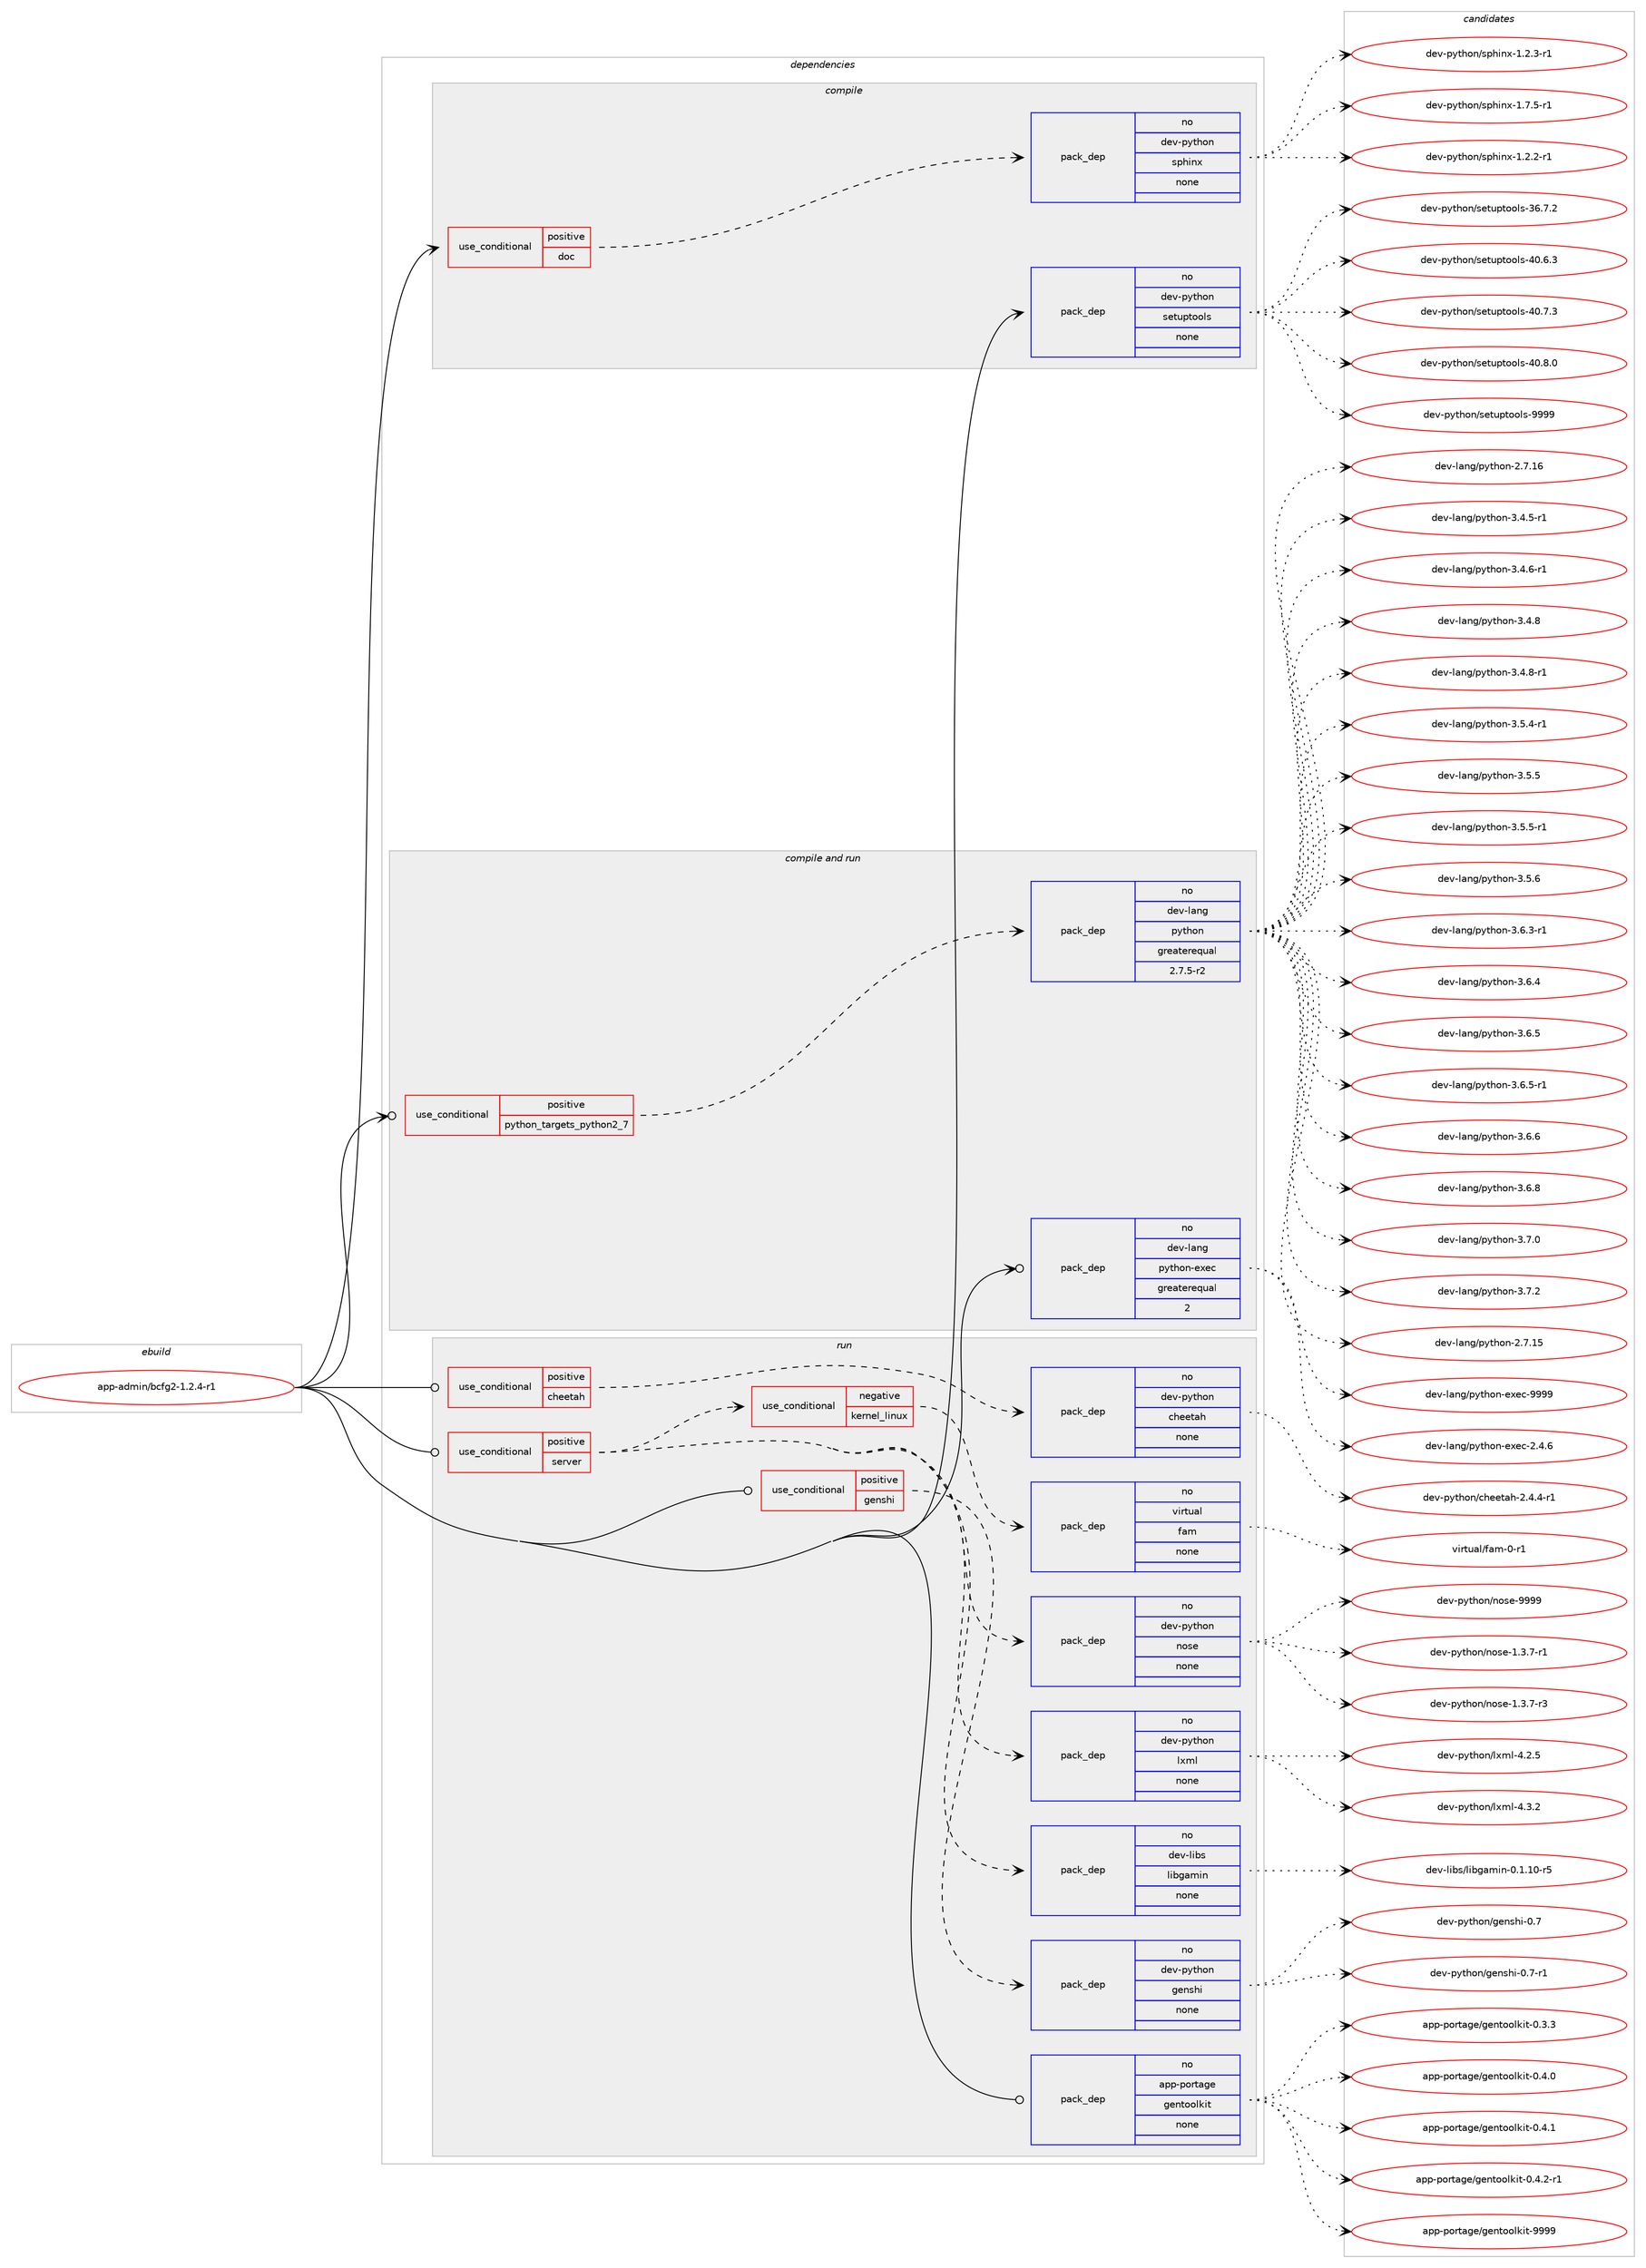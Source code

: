digraph prolog {

# *************
# Graph options
# *************

newrank=true;
concentrate=true;
compound=true;
graph [rankdir=LR,fontname=Helvetica,fontsize=10,ranksep=1.5];#, ranksep=2.5, nodesep=0.2];
edge  [arrowhead=vee];
node  [fontname=Helvetica,fontsize=10];

# **********
# The ebuild
# **********

subgraph cluster_leftcol {
color=gray;
rank=same;
label=<<i>ebuild</i>>;
id [label="app-admin/bcfg2-1.2.4-r1", color=red, width=4, href="../app-admin/bcfg2-1.2.4-r1.svg"];
}

# ****************
# The dependencies
# ****************

subgraph cluster_midcol {
color=gray;
label=<<i>dependencies</i>>;
subgraph cluster_compile {
fillcolor="#eeeeee";
style=filled;
label=<<i>compile</i>>;
subgraph cond344619 {
dependency1264048 [label=<<TABLE BORDER="0" CELLBORDER="1" CELLSPACING="0" CELLPADDING="4"><TR><TD ROWSPAN="3" CELLPADDING="10">use_conditional</TD></TR><TR><TD>positive</TD></TR><TR><TD>doc</TD></TR></TABLE>>, shape=none, color=red];
subgraph pack899853 {
dependency1264049 [label=<<TABLE BORDER="0" CELLBORDER="1" CELLSPACING="0" CELLPADDING="4" WIDTH="220"><TR><TD ROWSPAN="6" CELLPADDING="30">pack_dep</TD></TR><TR><TD WIDTH="110">no</TD></TR><TR><TD>dev-python</TD></TR><TR><TD>sphinx</TD></TR><TR><TD>none</TD></TR><TR><TD></TD></TR></TABLE>>, shape=none, color=blue];
}
dependency1264048:e -> dependency1264049:w [weight=20,style="dashed",arrowhead="vee"];
}
id:e -> dependency1264048:w [weight=20,style="solid",arrowhead="vee"];
subgraph pack899854 {
dependency1264050 [label=<<TABLE BORDER="0" CELLBORDER="1" CELLSPACING="0" CELLPADDING="4" WIDTH="220"><TR><TD ROWSPAN="6" CELLPADDING="30">pack_dep</TD></TR><TR><TD WIDTH="110">no</TD></TR><TR><TD>dev-python</TD></TR><TR><TD>setuptools</TD></TR><TR><TD>none</TD></TR><TR><TD></TD></TR></TABLE>>, shape=none, color=blue];
}
id:e -> dependency1264050:w [weight=20,style="solid",arrowhead="vee"];
}
subgraph cluster_compileandrun {
fillcolor="#eeeeee";
style=filled;
label=<<i>compile and run</i>>;
subgraph cond344620 {
dependency1264051 [label=<<TABLE BORDER="0" CELLBORDER="1" CELLSPACING="0" CELLPADDING="4"><TR><TD ROWSPAN="3" CELLPADDING="10">use_conditional</TD></TR><TR><TD>positive</TD></TR><TR><TD>python_targets_python2_7</TD></TR></TABLE>>, shape=none, color=red];
subgraph pack899855 {
dependency1264052 [label=<<TABLE BORDER="0" CELLBORDER="1" CELLSPACING="0" CELLPADDING="4" WIDTH="220"><TR><TD ROWSPAN="6" CELLPADDING="30">pack_dep</TD></TR><TR><TD WIDTH="110">no</TD></TR><TR><TD>dev-lang</TD></TR><TR><TD>python</TD></TR><TR><TD>greaterequal</TD></TR><TR><TD>2.7.5-r2</TD></TR></TABLE>>, shape=none, color=blue];
}
dependency1264051:e -> dependency1264052:w [weight=20,style="dashed",arrowhead="vee"];
}
id:e -> dependency1264051:w [weight=20,style="solid",arrowhead="odotvee"];
subgraph pack899856 {
dependency1264053 [label=<<TABLE BORDER="0" CELLBORDER="1" CELLSPACING="0" CELLPADDING="4" WIDTH="220"><TR><TD ROWSPAN="6" CELLPADDING="30">pack_dep</TD></TR><TR><TD WIDTH="110">no</TD></TR><TR><TD>dev-lang</TD></TR><TR><TD>python-exec</TD></TR><TR><TD>greaterequal</TD></TR><TR><TD>2</TD></TR></TABLE>>, shape=none, color=blue];
}
id:e -> dependency1264053:w [weight=20,style="solid",arrowhead="odotvee"];
}
subgraph cluster_run {
fillcolor="#eeeeee";
style=filled;
label=<<i>run</i>>;
subgraph cond344621 {
dependency1264054 [label=<<TABLE BORDER="0" CELLBORDER="1" CELLSPACING="0" CELLPADDING="4"><TR><TD ROWSPAN="3" CELLPADDING="10">use_conditional</TD></TR><TR><TD>positive</TD></TR><TR><TD>cheetah</TD></TR></TABLE>>, shape=none, color=red];
subgraph pack899857 {
dependency1264055 [label=<<TABLE BORDER="0" CELLBORDER="1" CELLSPACING="0" CELLPADDING="4" WIDTH="220"><TR><TD ROWSPAN="6" CELLPADDING="30">pack_dep</TD></TR><TR><TD WIDTH="110">no</TD></TR><TR><TD>dev-python</TD></TR><TR><TD>cheetah</TD></TR><TR><TD>none</TD></TR><TR><TD></TD></TR></TABLE>>, shape=none, color=blue];
}
dependency1264054:e -> dependency1264055:w [weight=20,style="dashed",arrowhead="vee"];
}
id:e -> dependency1264054:w [weight=20,style="solid",arrowhead="odot"];
subgraph cond344622 {
dependency1264056 [label=<<TABLE BORDER="0" CELLBORDER="1" CELLSPACING="0" CELLPADDING="4"><TR><TD ROWSPAN="3" CELLPADDING="10">use_conditional</TD></TR><TR><TD>positive</TD></TR><TR><TD>genshi</TD></TR></TABLE>>, shape=none, color=red];
subgraph pack899858 {
dependency1264057 [label=<<TABLE BORDER="0" CELLBORDER="1" CELLSPACING="0" CELLPADDING="4" WIDTH="220"><TR><TD ROWSPAN="6" CELLPADDING="30">pack_dep</TD></TR><TR><TD WIDTH="110">no</TD></TR><TR><TD>dev-python</TD></TR><TR><TD>genshi</TD></TR><TR><TD>none</TD></TR><TR><TD></TD></TR></TABLE>>, shape=none, color=blue];
}
dependency1264056:e -> dependency1264057:w [weight=20,style="dashed",arrowhead="vee"];
}
id:e -> dependency1264056:w [weight=20,style="solid",arrowhead="odot"];
subgraph cond344623 {
dependency1264058 [label=<<TABLE BORDER="0" CELLBORDER="1" CELLSPACING="0" CELLPADDING="4"><TR><TD ROWSPAN="3" CELLPADDING="10">use_conditional</TD></TR><TR><TD>positive</TD></TR><TR><TD>server</TD></TR></TABLE>>, shape=none, color=red];
subgraph pack899859 {
dependency1264059 [label=<<TABLE BORDER="0" CELLBORDER="1" CELLSPACING="0" CELLPADDING="4" WIDTH="220"><TR><TD ROWSPAN="6" CELLPADDING="30">pack_dep</TD></TR><TR><TD WIDTH="110">no</TD></TR><TR><TD>dev-libs</TD></TR><TR><TD>libgamin</TD></TR><TR><TD>none</TD></TR><TR><TD></TD></TR></TABLE>>, shape=none, color=blue];
}
dependency1264058:e -> dependency1264059:w [weight=20,style="dashed",arrowhead="vee"];
subgraph pack899860 {
dependency1264060 [label=<<TABLE BORDER="0" CELLBORDER="1" CELLSPACING="0" CELLPADDING="4" WIDTH="220"><TR><TD ROWSPAN="6" CELLPADDING="30">pack_dep</TD></TR><TR><TD WIDTH="110">no</TD></TR><TR><TD>dev-python</TD></TR><TR><TD>lxml</TD></TR><TR><TD>none</TD></TR><TR><TD></TD></TR></TABLE>>, shape=none, color=blue];
}
dependency1264058:e -> dependency1264060:w [weight=20,style="dashed",arrowhead="vee"];
subgraph pack899861 {
dependency1264061 [label=<<TABLE BORDER="0" CELLBORDER="1" CELLSPACING="0" CELLPADDING="4" WIDTH="220"><TR><TD ROWSPAN="6" CELLPADDING="30">pack_dep</TD></TR><TR><TD WIDTH="110">no</TD></TR><TR><TD>dev-python</TD></TR><TR><TD>nose</TD></TR><TR><TD>none</TD></TR><TR><TD></TD></TR></TABLE>>, shape=none, color=blue];
}
dependency1264058:e -> dependency1264061:w [weight=20,style="dashed",arrowhead="vee"];
subgraph cond344624 {
dependency1264062 [label=<<TABLE BORDER="0" CELLBORDER="1" CELLSPACING="0" CELLPADDING="4"><TR><TD ROWSPAN="3" CELLPADDING="10">use_conditional</TD></TR><TR><TD>negative</TD></TR><TR><TD>kernel_linux</TD></TR></TABLE>>, shape=none, color=red];
subgraph pack899862 {
dependency1264063 [label=<<TABLE BORDER="0" CELLBORDER="1" CELLSPACING="0" CELLPADDING="4" WIDTH="220"><TR><TD ROWSPAN="6" CELLPADDING="30">pack_dep</TD></TR><TR><TD WIDTH="110">no</TD></TR><TR><TD>virtual</TD></TR><TR><TD>fam</TD></TR><TR><TD>none</TD></TR><TR><TD></TD></TR></TABLE>>, shape=none, color=blue];
}
dependency1264062:e -> dependency1264063:w [weight=20,style="dashed",arrowhead="vee"];
}
dependency1264058:e -> dependency1264062:w [weight=20,style="dashed",arrowhead="vee"];
}
id:e -> dependency1264058:w [weight=20,style="solid",arrowhead="odot"];
subgraph pack899863 {
dependency1264064 [label=<<TABLE BORDER="0" CELLBORDER="1" CELLSPACING="0" CELLPADDING="4" WIDTH="220"><TR><TD ROWSPAN="6" CELLPADDING="30">pack_dep</TD></TR><TR><TD WIDTH="110">no</TD></TR><TR><TD>app-portage</TD></TR><TR><TD>gentoolkit</TD></TR><TR><TD>none</TD></TR><TR><TD></TD></TR></TABLE>>, shape=none, color=blue];
}
id:e -> dependency1264064:w [weight=20,style="solid",arrowhead="odot"];
}
}

# **************
# The candidates
# **************

subgraph cluster_choices {
rank=same;
color=gray;
label=<<i>candidates</i>>;

subgraph choice899853 {
color=black;
nodesep=1;
choice10010111845112121116104111110471151121041051101204549465046504511449 [label="dev-python/sphinx-1.2.2-r1", color=red, width=4,href="../dev-python/sphinx-1.2.2-r1.svg"];
choice10010111845112121116104111110471151121041051101204549465046514511449 [label="dev-python/sphinx-1.2.3-r1", color=red, width=4,href="../dev-python/sphinx-1.2.3-r1.svg"];
choice10010111845112121116104111110471151121041051101204549465546534511449 [label="dev-python/sphinx-1.7.5-r1", color=red, width=4,href="../dev-python/sphinx-1.7.5-r1.svg"];
dependency1264049:e -> choice10010111845112121116104111110471151121041051101204549465046504511449:w [style=dotted,weight="100"];
dependency1264049:e -> choice10010111845112121116104111110471151121041051101204549465046514511449:w [style=dotted,weight="100"];
dependency1264049:e -> choice10010111845112121116104111110471151121041051101204549465546534511449:w [style=dotted,weight="100"];
}
subgraph choice899854 {
color=black;
nodesep=1;
choice100101118451121211161041111104711510111611711211611111110811545515446554650 [label="dev-python/setuptools-36.7.2", color=red, width=4,href="../dev-python/setuptools-36.7.2.svg"];
choice100101118451121211161041111104711510111611711211611111110811545524846544651 [label="dev-python/setuptools-40.6.3", color=red, width=4,href="../dev-python/setuptools-40.6.3.svg"];
choice100101118451121211161041111104711510111611711211611111110811545524846554651 [label="dev-python/setuptools-40.7.3", color=red, width=4,href="../dev-python/setuptools-40.7.3.svg"];
choice100101118451121211161041111104711510111611711211611111110811545524846564648 [label="dev-python/setuptools-40.8.0", color=red, width=4,href="../dev-python/setuptools-40.8.0.svg"];
choice10010111845112121116104111110471151011161171121161111111081154557575757 [label="dev-python/setuptools-9999", color=red, width=4,href="../dev-python/setuptools-9999.svg"];
dependency1264050:e -> choice100101118451121211161041111104711510111611711211611111110811545515446554650:w [style=dotted,weight="100"];
dependency1264050:e -> choice100101118451121211161041111104711510111611711211611111110811545524846544651:w [style=dotted,weight="100"];
dependency1264050:e -> choice100101118451121211161041111104711510111611711211611111110811545524846554651:w [style=dotted,weight="100"];
dependency1264050:e -> choice100101118451121211161041111104711510111611711211611111110811545524846564648:w [style=dotted,weight="100"];
dependency1264050:e -> choice10010111845112121116104111110471151011161171121161111111081154557575757:w [style=dotted,weight="100"];
}
subgraph choice899855 {
color=black;
nodesep=1;
choice10010111845108971101034711212111610411111045504655464953 [label="dev-lang/python-2.7.15", color=red, width=4,href="../dev-lang/python-2.7.15.svg"];
choice10010111845108971101034711212111610411111045504655464954 [label="dev-lang/python-2.7.16", color=red, width=4,href="../dev-lang/python-2.7.16.svg"];
choice1001011184510897110103471121211161041111104551465246534511449 [label="dev-lang/python-3.4.5-r1", color=red, width=4,href="../dev-lang/python-3.4.5-r1.svg"];
choice1001011184510897110103471121211161041111104551465246544511449 [label="dev-lang/python-3.4.6-r1", color=red, width=4,href="../dev-lang/python-3.4.6-r1.svg"];
choice100101118451089711010347112121116104111110455146524656 [label="dev-lang/python-3.4.8", color=red, width=4,href="../dev-lang/python-3.4.8.svg"];
choice1001011184510897110103471121211161041111104551465246564511449 [label="dev-lang/python-3.4.8-r1", color=red, width=4,href="../dev-lang/python-3.4.8-r1.svg"];
choice1001011184510897110103471121211161041111104551465346524511449 [label="dev-lang/python-3.5.4-r1", color=red, width=4,href="../dev-lang/python-3.5.4-r1.svg"];
choice100101118451089711010347112121116104111110455146534653 [label="dev-lang/python-3.5.5", color=red, width=4,href="../dev-lang/python-3.5.5.svg"];
choice1001011184510897110103471121211161041111104551465346534511449 [label="dev-lang/python-3.5.5-r1", color=red, width=4,href="../dev-lang/python-3.5.5-r1.svg"];
choice100101118451089711010347112121116104111110455146534654 [label="dev-lang/python-3.5.6", color=red, width=4,href="../dev-lang/python-3.5.6.svg"];
choice1001011184510897110103471121211161041111104551465446514511449 [label="dev-lang/python-3.6.3-r1", color=red, width=4,href="../dev-lang/python-3.6.3-r1.svg"];
choice100101118451089711010347112121116104111110455146544652 [label="dev-lang/python-3.6.4", color=red, width=4,href="../dev-lang/python-3.6.4.svg"];
choice100101118451089711010347112121116104111110455146544653 [label="dev-lang/python-3.6.5", color=red, width=4,href="../dev-lang/python-3.6.5.svg"];
choice1001011184510897110103471121211161041111104551465446534511449 [label="dev-lang/python-3.6.5-r1", color=red, width=4,href="../dev-lang/python-3.6.5-r1.svg"];
choice100101118451089711010347112121116104111110455146544654 [label="dev-lang/python-3.6.6", color=red, width=4,href="../dev-lang/python-3.6.6.svg"];
choice100101118451089711010347112121116104111110455146544656 [label="dev-lang/python-3.6.8", color=red, width=4,href="../dev-lang/python-3.6.8.svg"];
choice100101118451089711010347112121116104111110455146554648 [label="dev-lang/python-3.7.0", color=red, width=4,href="../dev-lang/python-3.7.0.svg"];
choice100101118451089711010347112121116104111110455146554650 [label="dev-lang/python-3.7.2", color=red, width=4,href="../dev-lang/python-3.7.2.svg"];
dependency1264052:e -> choice10010111845108971101034711212111610411111045504655464953:w [style=dotted,weight="100"];
dependency1264052:e -> choice10010111845108971101034711212111610411111045504655464954:w [style=dotted,weight="100"];
dependency1264052:e -> choice1001011184510897110103471121211161041111104551465246534511449:w [style=dotted,weight="100"];
dependency1264052:e -> choice1001011184510897110103471121211161041111104551465246544511449:w [style=dotted,weight="100"];
dependency1264052:e -> choice100101118451089711010347112121116104111110455146524656:w [style=dotted,weight="100"];
dependency1264052:e -> choice1001011184510897110103471121211161041111104551465246564511449:w [style=dotted,weight="100"];
dependency1264052:e -> choice1001011184510897110103471121211161041111104551465346524511449:w [style=dotted,weight="100"];
dependency1264052:e -> choice100101118451089711010347112121116104111110455146534653:w [style=dotted,weight="100"];
dependency1264052:e -> choice1001011184510897110103471121211161041111104551465346534511449:w [style=dotted,weight="100"];
dependency1264052:e -> choice100101118451089711010347112121116104111110455146534654:w [style=dotted,weight="100"];
dependency1264052:e -> choice1001011184510897110103471121211161041111104551465446514511449:w [style=dotted,weight="100"];
dependency1264052:e -> choice100101118451089711010347112121116104111110455146544652:w [style=dotted,weight="100"];
dependency1264052:e -> choice100101118451089711010347112121116104111110455146544653:w [style=dotted,weight="100"];
dependency1264052:e -> choice1001011184510897110103471121211161041111104551465446534511449:w [style=dotted,weight="100"];
dependency1264052:e -> choice100101118451089711010347112121116104111110455146544654:w [style=dotted,weight="100"];
dependency1264052:e -> choice100101118451089711010347112121116104111110455146544656:w [style=dotted,weight="100"];
dependency1264052:e -> choice100101118451089711010347112121116104111110455146554648:w [style=dotted,weight="100"];
dependency1264052:e -> choice100101118451089711010347112121116104111110455146554650:w [style=dotted,weight="100"];
}
subgraph choice899856 {
color=black;
nodesep=1;
choice1001011184510897110103471121211161041111104510112010199455046524654 [label="dev-lang/python-exec-2.4.6", color=red, width=4,href="../dev-lang/python-exec-2.4.6.svg"];
choice10010111845108971101034711212111610411111045101120101994557575757 [label="dev-lang/python-exec-9999", color=red, width=4,href="../dev-lang/python-exec-9999.svg"];
dependency1264053:e -> choice1001011184510897110103471121211161041111104510112010199455046524654:w [style=dotted,weight="100"];
dependency1264053:e -> choice10010111845108971101034711212111610411111045101120101994557575757:w [style=dotted,weight="100"];
}
subgraph choice899857 {
color=black;
nodesep=1;
choice100101118451121211161041111104799104101101116971044550465246524511449 [label="dev-python/cheetah-2.4.4-r1", color=red, width=4,href="../dev-python/cheetah-2.4.4-r1.svg"];
dependency1264055:e -> choice100101118451121211161041111104799104101101116971044550465246524511449:w [style=dotted,weight="100"];
}
subgraph choice899858 {
color=black;
nodesep=1;
choice100101118451121211161041111104710310111011510410545484655 [label="dev-python/genshi-0.7", color=red, width=4,href="../dev-python/genshi-0.7.svg"];
choice1001011184511212111610411111047103101110115104105454846554511449 [label="dev-python/genshi-0.7-r1", color=red, width=4,href="../dev-python/genshi-0.7-r1.svg"];
dependency1264057:e -> choice100101118451121211161041111104710310111011510410545484655:w [style=dotted,weight="100"];
dependency1264057:e -> choice1001011184511212111610411111047103101110115104105454846554511449:w [style=dotted,weight="100"];
}
subgraph choice899859 {
color=black;
nodesep=1;
choice1001011184510810598115471081059810397109105110454846494649484511453 [label="dev-libs/libgamin-0.1.10-r5", color=red, width=4,href="../dev-libs/libgamin-0.1.10-r5.svg"];
dependency1264059:e -> choice1001011184510810598115471081059810397109105110454846494649484511453:w [style=dotted,weight="100"];
}
subgraph choice899860 {
color=black;
nodesep=1;
choice1001011184511212111610411111047108120109108455246504653 [label="dev-python/lxml-4.2.5", color=red, width=4,href="../dev-python/lxml-4.2.5.svg"];
choice1001011184511212111610411111047108120109108455246514650 [label="dev-python/lxml-4.3.2", color=red, width=4,href="../dev-python/lxml-4.3.2.svg"];
dependency1264060:e -> choice1001011184511212111610411111047108120109108455246504653:w [style=dotted,weight="100"];
dependency1264060:e -> choice1001011184511212111610411111047108120109108455246514650:w [style=dotted,weight="100"];
}
subgraph choice899861 {
color=black;
nodesep=1;
choice10010111845112121116104111110471101111151014549465146554511449 [label="dev-python/nose-1.3.7-r1", color=red, width=4,href="../dev-python/nose-1.3.7-r1.svg"];
choice10010111845112121116104111110471101111151014549465146554511451 [label="dev-python/nose-1.3.7-r3", color=red, width=4,href="../dev-python/nose-1.3.7-r3.svg"];
choice10010111845112121116104111110471101111151014557575757 [label="dev-python/nose-9999", color=red, width=4,href="../dev-python/nose-9999.svg"];
dependency1264061:e -> choice10010111845112121116104111110471101111151014549465146554511449:w [style=dotted,weight="100"];
dependency1264061:e -> choice10010111845112121116104111110471101111151014549465146554511451:w [style=dotted,weight="100"];
dependency1264061:e -> choice10010111845112121116104111110471101111151014557575757:w [style=dotted,weight="100"];
}
subgraph choice899862 {
color=black;
nodesep=1;
choice11810511411611797108471029710945484511449 [label="virtual/fam-0-r1", color=red, width=4,href="../virtual/fam-0-r1.svg"];
dependency1264063:e -> choice11810511411611797108471029710945484511449:w [style=dotted,weight="100"];
}
subgraph choice899863 {
color=black;
nodesep=1;
choice97112112451121111141169710310147103101110116111111108107105116454846514651 [label="app-portage/gentoolkit-0.3.3", color=red, width=4,href="../app-portage/gentoolkit-0.3.3.svg"];
choice97112112451121111141169710310147103101110116111111108107105116454846524648 [label="app-portage/gentoolkit-0.4.0", color=red, width=4,href="../app-portage/gentoolkit-0.4.0.svg"];
choice97112112451121111141169710310147103101110116111111108107105116454846524649 [label="app-portage/gentoolkit-0.4.1", color=red, width=4,href="../app-portage/gentoolkit-0.4.1.svg"];
choice971121124511211111411697103101471031011101161111111081071051164548465246504511449 [label="app-portage/gentoolkit-0.4.2-r1", color=red, width=4,href="../app-portage/gentoolkit-0.4.2-r1.svg"];
choice971121124511211111411697103101471031011101161111111081071051164557575757 [label="app-portage/gentoolkit-9999", color=red, width=4,href="../app-portage/gentoolkit-9999.svg"];
dependency1264064:e -> choice97112112451121111141169710310147103101110116111111108107105116454846514651:w [style=dotted,weight="100"];
dependency1264064:e -> choice97112112451121111141169710310147103101110116111111108107105116454846524648:w [style=dotted,weight="100"];
dependency1264064:e -> choice97112112451121111141169710310147103101110116111111108107105116454846524649:w [style=dotted,weight="100"];
dependency1264064:e -> choice971121124511211111411697103101471031011101161111111081071051164548465246504511449:w [style=dotted,weight="100"];
dependency1264064:e -> choice971121124511211111411697103101471031011101161111111081071051164557575757:w [style=dotted,weight="100"];
}
}

}
